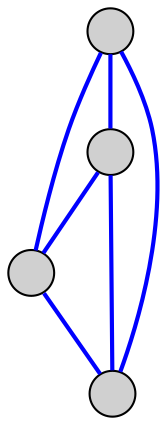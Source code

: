 graph K4 {

node[fontname="Helvetica",style=filled,fillcolor="#d0d0d0",label="", shape=circle, fixedsize=true, width=0.3, height=0.3]
edge[fontname="Helvetica",style=bold, color=blue];

n1 -- n2;
n1 -- n3;
n1 -- n4;

n2 -- n3;
n2 -- n4;

n3 -- n4;
 
}
